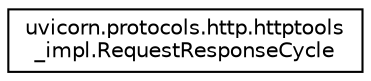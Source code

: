 digraph "Graphical Class Hierarchy"
{
 // LATEX_PDF_SIZE
  edge [fontname="Helvetica",fontsize="10",labelfontname="Helvetica",labelfontsize="10"];
  node [fontname="Helvetica",fontsize="10",shape=record];
  rankdir="LR";
  Node0 [label="uvicorn.protocols.http.httptools\l_impl.RequestResponseCycle",height=0.2,width=0.4,color="black", fillcolor="white", style="filled",URL="$classuvicorn_1_1protocols_1_1http_1_1httptools__impl_1_1RequestResponseCycle.html",tooltip=" "];
}
